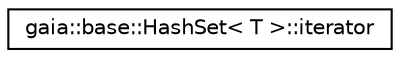 digraph G
{
  edge [fontname="Helvetica",fontsize="10",labelfontname="Helvetica",labelfontsize="10"];
  node [fontname="Helvetica",fontsize="10",shape=record];
  rankdir=LR;
  Node1 [label="gaia::base::HashSet\< T \>::iterator",height=0.2,width=0.4,color="black", fillcolor="white", style="filled",URL="$d3/d88/classgaia_1_1base_1_1_hash_set_1_1iterator.html",tooltip="Implements (non-const) iterator for hashset."];
}

